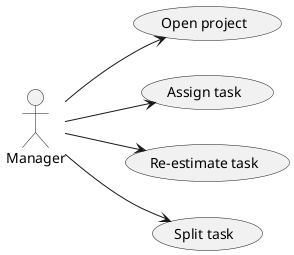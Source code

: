 @startuml
left to right direction

:Manager: --> (Open project)
:Manager: --> (Assign task)
:Manager: --> (Re-estimate task)
:Manager: --> (Split task)

@enduml
